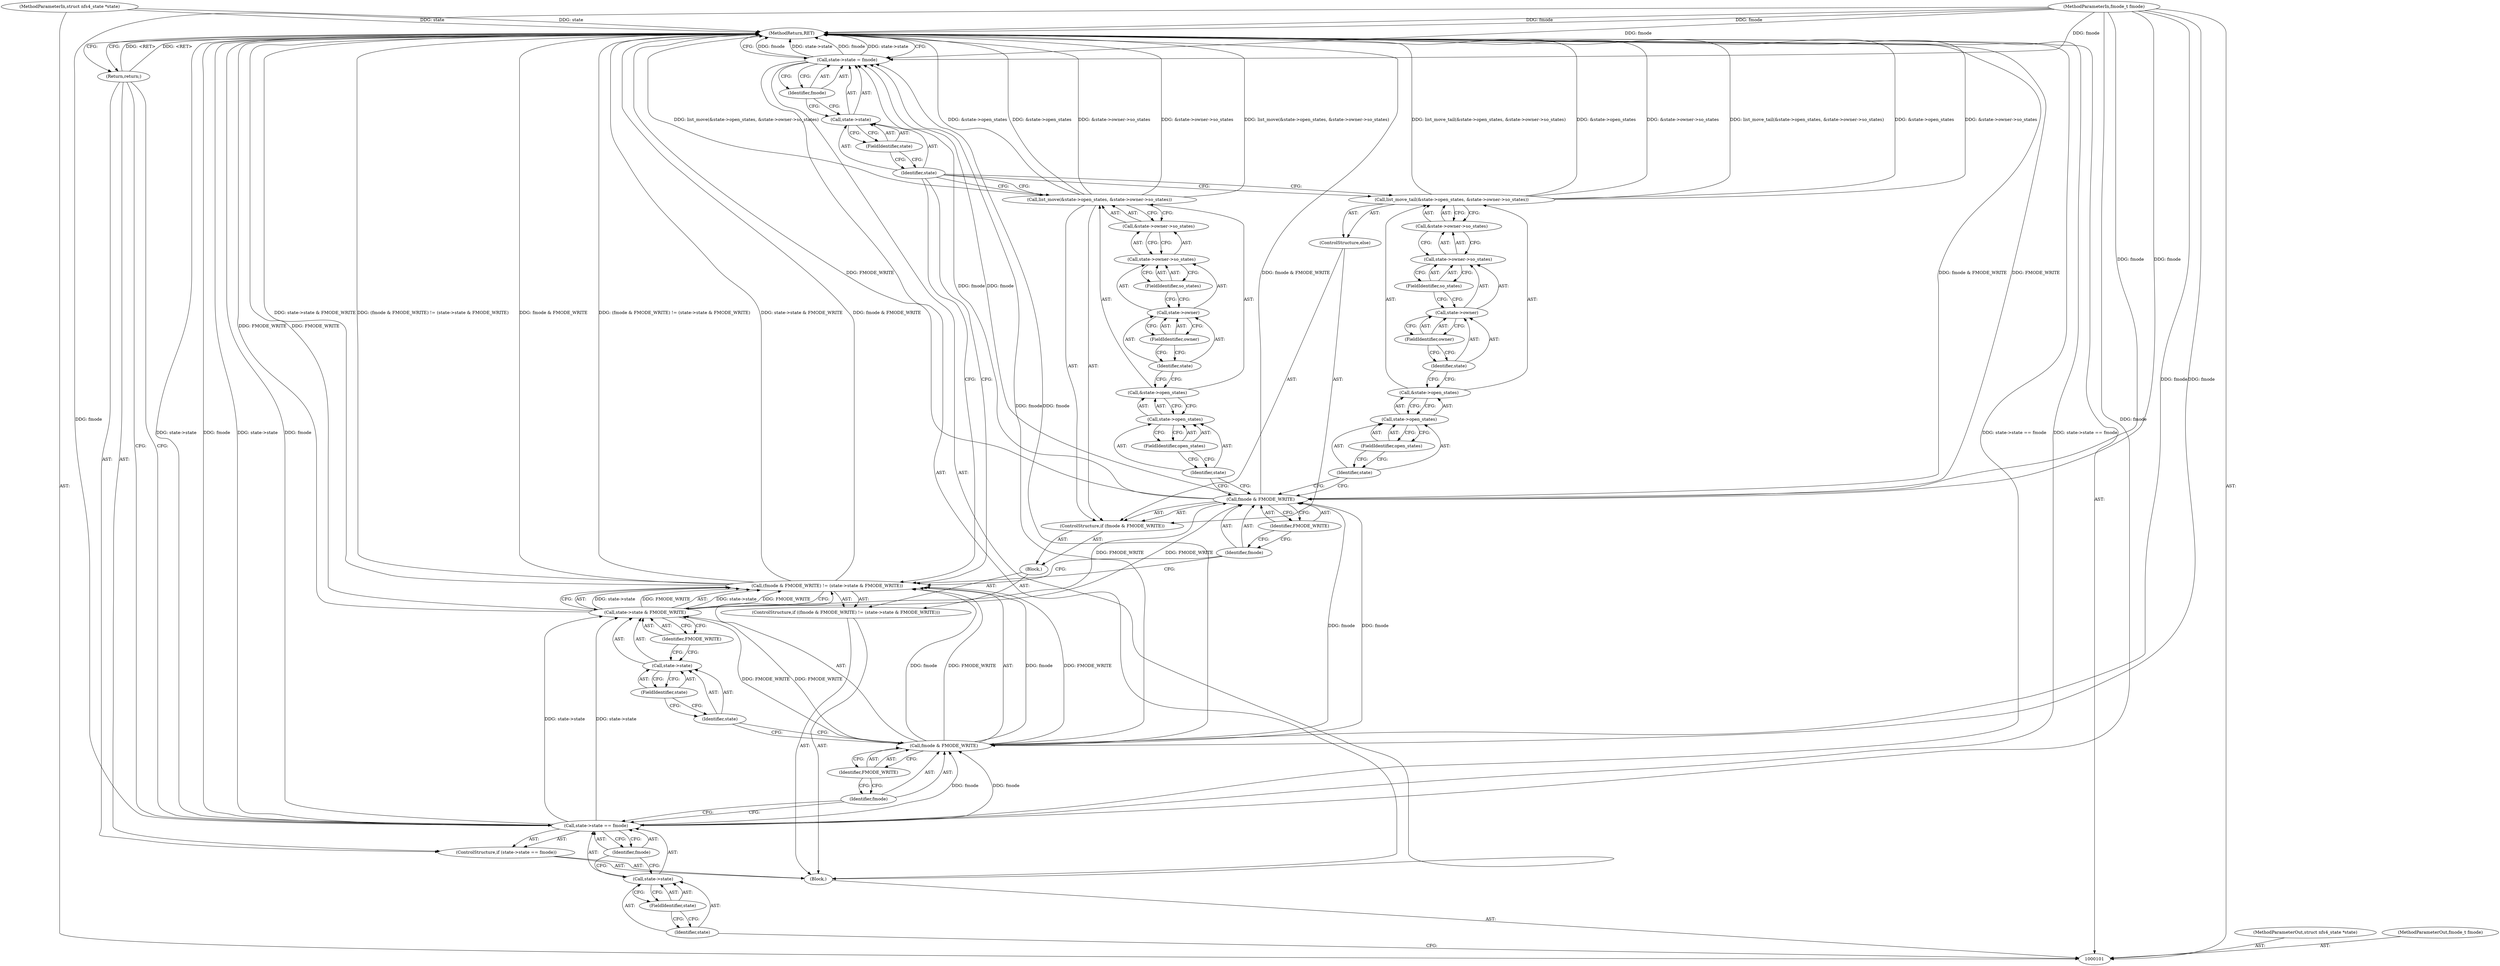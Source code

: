 digraph "0_linux_dc0b027dfadfcb8a5504f7d8052754bf8d501ab9_29" {
"1000138" [label="(ControlStructure,else)"];
"1000140" [label="(Call,&state->open_states)"];
"1000141" [label="(Call,state->open_states)"];
"1000142" [label="(Identifier,state)"];
"1000143" [label="(FieldIdentifier,open_states)"];
"1000139" [label="(Call,list_move_tail(&state->open_states, &state->owner->so_states))"];
"1000144" [label="(Call,&state->owner->so_states)"];
"1000145" [label="(Call,state->owner->so_states)"];
"1000146" [label="(Call,state->owner)"];
"1000147" [label="(Identifier,state)"];
"1000148" [label="(FieldIdentifier,owner)"];
"1000149" [label="(FieldIdentifier,so_states)"];
"1000150" [label="(Call,state->state = fmode)"];
"1000151" [label="(Call,state->state)"];
"1000152" [label="(Identifier,state)"];
"1000154" [label="(Identifier,fmode)"];
"1000153" [label="(FieldIdentifier,state)"];
"1000155" [label="(MethodReturn,RET)"];
"1000102" [label="(MethodParameterIn,struct nfs4_state *state)"];
"1000201" [label="(MethodParameterOut,struct nfs4_state *state)"];
"1000103" [label="(MethodParameterIn,fmode_t fmode)"];
"1000202" [label="(MethodParameterOut,fmode_t fmode)"];
"1000104" [label="(Block,)"];
"1000105" [label="(ControlStructure,if (state->state == fmode))"];
"1000109" [label="(FieldIdentifier,state)"];
"1000110" [label="(Identifier,fmode)"];
"1000106" [label="(Call,state->state == fmode)"];
"1000107" [label="(Call,state->state)"];
"1000108" [label="(Identifier,state)"];
"1000111" [label="(Return,return;)"];
"1000112" [label="(ControlStructure,if ((fmode & FMODE_WRITE) != (state->state & FMODE_WRITE)))"];
"1000116" [label="(Identifier,FMODE_WRITE)"];
"1000117" [label="(Call,state->state & FMODE_WRITE)"];
"1000118" [label="(Call,state->state)"];
"1000119" [label="(Identifier,state)"];
"1000120" [label="(FieldIdentifier,state)"];
"1000121" [label="(Identifier,FMODE_WRITE)"];
"1000113" [label="(Call,(fmode & FMODE_WRITE) != (state->state & FMODE_WRITE))"];
"1000114" [label="(Call,fmode & FMODE_WRITE)"];
"1000115" [label="(Identifier,fmode)"];
"1000122" [label="(Block,)"];
"1000126" [label="(Identifier,FMODE_WRITE)"];
"1000123" [label="(ControlStructure,if (fmode & FMODE_WRITE))"];
"1000124" [label="(Call,fmode & FMODE_WRITE)"];
"1000125" [label="(Identifier,fmode)"];
"1000128" [label="(Call,&state->open_states)"];
"1000129" [label="(Call,state->open_states)"];
"1000130" [label="(Identifier,state)"];
"1000131" [label="(FieldIdentifier,open_states)"];
"1000132" [label="(Call,&state->owner->so_states)"];
"1000133" [label="(Call,state->owner->so_states)"];
"1000134" [label="(Call,state->owner)"];
"1000135" [label="(Identifier,state)"];
"1000127" [label="(Call,list_move(&state->open_states, &state->owner->so_states))"];
"1000136" [label="(FieldIdentifier,owner)"];
"1000137" [label="(FieldIdentifier,so_states)"];
"1000138" -> "1000123"  [label="AST: "];
"1000139" -> "1000138"  [label="AST: "];
"1000140" -> "1000139"  [label="AST: "];
"1000140" -> "1000141"  [label="CFG: "];
"1000141" -> "1000140"  [label="AST: "];
"1000147" -> "1000140"  [label="CFG: "];
"1000141" -> "1000140"  [label="AST: "];
"1000141" -> "1000143"  [label="CFG: "];
"1000142" -> "1000141"  [label="AST: "];
"1000143" -> "1000141"  [label="AST: "];
"1000140" -> "1000141"  [label="CFG: "];
"1000142" -> "1000141"  [label="AST: "];
"1000142" -> "1000124"  [label="CFG: "];
"1000143" -> "1000142"  [label="CFG: "];
"1000143" -> "1000141"  [label="AST: "];
"1000143" -> "1000142"  [label="CFG: "];
"1000141" -> "1000143"  [label="CFG: "];
"1000139" -> "1000138"  [label="AST: "];
"1000139" -> "1000144"  [label="CFG: "];
"1000140" -> "1000139"  [label="AST: "];
"1000144" -> "1000139"  [label="AST: "];
"1000152" -> "1000139"  [label="CFG: "];
"1000139" -> "1000155"  [label="DDG: &state->open_states"];
"1000139" -> "1000155"  [label="DDG: list_move_tail(&state->open_states, &state->owner->so_states)"];
"1000139" -> "1000155"  [label="DDG: &state->owner->so_states"];
"1000144" -> "1000139"  [label="AST: "];
"1000144" -> "1000145"  [label="CFG: "];
"1000145" -> "1000144"  [label="AST: "];
"1000139" -> "1000144"  [label="CFG: "];
"1000145" -> "1000144"  [label="AST: "];
"1000145" -> "1000149"  [label="CFG: "];
"1000146" -> "1000145"  [label="AST: "];
"1000149" -> "1000145"  [label="AST: "];
"1000144" -> "1000145"  [label="CFG: "];
"1000146" -> "1000145"  [label="AST: "];
"1000146" -> "1000148"  [label="CFG: "];
"1000147" -> "1000146"  [label="AST: "];
"1000148" -> "1000146"  [label="AST: "];
"1000149" -> "1000146"  [label="CFG: "];
"1000147" -> "1000146"  [label="AST: "];
"1000147" -> "1000140"  [label="CFG: "];
"1000148" -> "1000147"  [label="CFG: "];
"1000148" -> "1000146"  [label="AST: "];
"1000148" -> "1000147"  [label="CFG: "];
"1000146" -> "1000148"  [label="CFG: "];
"1000149" -> "1000145"  [label="AST: "];
"1000149" -> "1000146"  [label="CFG: "];
"1000145" -> "1000149"  [label="CFG: "];
"1000150" -> "1000104"  [label="AST: "];
"1000150" -> "1000154"  [label="CFG: "];
"1000151" -> "1000150"  [label="AST: "];
"1000154" -> "1000150"  [label="AST: "];
"1000155" -> "1000150"  [label="CFG: "];
"1000150" -> "1000155"  [label="DDG: fmode"];
"1000150" -> "1000155"  [label="DDG: state->state"];
"1000124" -> "1000150"  [label="DDG: fmode"];
"1000114" -> "1000150"  [label="DDG: fmode"];
"1000103" -> "1000150"  [label="DDG: fmode"];
"1000151" -> "1000150"  [label="AST: "];
"1000151" -> "1000153"  [label="CFG: "];
"1000152" -> "1000151"  [label="AST: "];
"1000153" -> "1000151"  [label="AST: "];
"1000154" -> "1000151"  [label="CFG: "];
"1000152" -> "1000151"  [label="AST: "];
"1000152" -> "1000127"  [label="CFG: "];
"1000152" -> "1000139"  [label="CFG: "];
"1000152" -> "1000113"  [label="CFG: "];
"1000153" -> "1000152"  [label="CFG: "];
"1000154" -> "1000150"  [label="AST: "];
"1000154" -> "1000151"  [label="CFG: "];
"1000150" -> "1000154"  [label="CFG: "];
"1000153" -> "1000151"  [label="AST: "];
"1000153" -> "1000152"  [label="CFG: "];
"1000151" -> "1000153"  [label="CFG: "];
"1000155" -> "1000101"  [label="AST: "];
"1000155" -> "1000111"  [label="CFG: "];
"1000155" -> "1000150"  [label="CFG: "];
"1000113" -> "1000155"  [label="DDG: state->state & FMODE_WRITE"];
"1000113" -> "1000155"  [label="DDG: fmode & FMODE_WRITE"];
"1000113" -> "1000155"  [label="DDG: (fmode & FMODE_WRITE) != (state->state & FMODE_WRITE)"];
"1000124" -> "1000155"  [label="DDG: FMODE_WRITE"];
"1000124" -> "1000155"  [label="DDG: fmode & FMODE_WRITE"];
"1000139" -> "1000155"  [label="DDG: &state->open_states"];
"1000139" -> "1000155"  [label="DDG: list_move_tail(&state->open_states, &state->owner->so_states)"];
"1000139" -> "1000155"  [label="DDG: &state->owner->so_states"];
"1000117" -> "1000155"  [label="DDG: FMODE_WRITE"];
"1000127" -> "1000155"  [label="DDG: list_move(&state->open_states, &state->owner->so_states)"];
"1000127" -> "1000155"  [label="DDG: &state->open_states"];
"1000127" -> "1000155"  [label="DDG: &state->owner->so_states"];
"1000102" -> "1000155"  [label="DDG: state"];
"1000150" -> "1000155"  [label="DDG: fmode"];
"1000150" -> "1000155"  [label="DDG: state->state"];
"1000106" -> "1000155"  [label="DDG: state->state == fmode"];
"1000106" -> "1000155"  [label="DDG: state->state"];
"1000106" -> "1000155"  [label="DDG: fmode"];
"1000103" -> "1000155"  [label="DDG: fmode"];
"1000111" -> "1000155"  [label="DDG: <RET>"];
"1000102" -> "1000101"  [label="AST: "];
"1000102" -> "1000155"  [label="DDG: state"];
"1000201" -> "1000101"  [label="AST: "];
"1000103" -> "1000101"  [label="AST: "];
"1000103" -> "1000155"  [label="DDG: fmode"];
"1000103" -> "1000106"  [label="DDG: fmode"];
"1000103" -> "1000114"  [label="DDG: fmode"];
"1000103" -> "1000124"  [label="DDG: fmode"];
"1000103" -> "1000150"  [label="DDG: fmode"];
"1000202" -> "1000101"  [label="AST: "];
"1000104" -> "1000101"  [label="AST: "];
"1000105" -> "1000104"  [label="AST: "];
"1000112" -> "1000104"  [label="AST: "];
"1000150" -> "1000104"  [label="AST: "];
"1000105" -> "1000104"  [label="AST: "];
"1000106" -> "1000105"  [label="AST: "];
"1000111" -> "1000105"  [label="AST: "];
"1000109" -> "1000107"  [label="AST: "];
"1000109" -> "1000108"  [label="CFG: "];
"1000107" -> "1000109"  [label="CFG: "];
"1000110" -> "1000106"  [label="AST: "];
"1000110" -> "1000107"  [label="CFG: "];
"1000106" -> "1000110"  [label="CFG: "];
"1000106" -> "1000105"  [label="AST: "];
"1000106" -> "1000110"  [label="CFG: "];
"1000107" -> "1000106"  [label="AST: "];
"1000110" -> "1000106"  [label="AST: "];
"1000111" -> "1000106"  [label="CFG: "];
"1000115" -> "1000106"  [label="CFG: "];
"1000106" -> "1000155"  [label="DDG: state->state == fmode"];
"1000106" -> "1000155"  [label="DDG: state->state"];
"1000106" -> "1000155"  [label="DDG: fmode"];
"1000103" -> "1000106"  [label="DDG: fmode"];
"1000106" -> "1000114"  [label="DDG: fmode"];
"1000106" -> "1000117"  [label="DDG: state->state"];
"1000107" -> "1000106"  [label="AST: "];
"1000107" -> "1000109"  [label="CFG: "];
"1000108" -> "1000107"  [label="AST: "];
"1000109" -> "1000107"  [label="AST: "];
"1000110" -> "1000107"  [label="CFG: "];
"1000108" -> "1000107"  [label="AST: "];
"1000108" -> "1000101"  [label="CFG: "];
"1000109" -> "1000108"  [label="CFG: "];
"1000111" -> "1000105"  [label="AST: "];
"1000111" -> "1000106"  [label="CFG: "];
"1000155" -> "1000111"  [label="CFG: "];
"1000111" -> "1000155"  [label="DDG: <RET>"];
"1000112" -> "1000104"  [label="AST: "];
"1000113" -> "1000112"  [label="AST: "];
"1000122" -> "1000112"  [label="AST: "];
"1000116" -> "1000114"  [label="AST: "];
"1000116" -> "1000115"  [label="CFG: "];
"1000114" -> "1000116"  [label="CFG: "];
"1000117" -> "1000113"  [label="AST: "];
"1000117" -> "1000121"  [label="CFG: "];
"1000118" -> "1000117"  [label="AST: "];
"1000121" -> "1000117"  [label="AST: "];
"1000113" -> "1000117"  [label="CFG: "];
"1000117" -> "1000155"  [label="DDG: FMODE_WRITE"];
"1000117" -> "1000113"  [label="DDG: state->state"];
"1000117" -> "1000113"  [label="DDG: FMODE_WRITE"];
"1000106" -> "1000117"  [label="DDG: state->state"];
"1000114" -> "1000117"  [label="DDG: FMODE_WRITE"];
"1000117" -> "1000124"  [label="DDG: FMODE_WRITE"];
"1000118" -> "1000117"  [label="AST: "];
"1000118" -> "1000120"  [label="CFG: "];
"1000119" -> "1000118"  [label="AST: "];
"1000120" -> "1000118"  [label="AST: "];
"1000121" -> "1000118"  [label="CFG: "];
"1000119" -> "1000118"  [label="AST: "];
"1000119" -> "1000114"  [label="CFG: "];
"1000120" -> "1000119"  [label="CFG: "];
"1000120" -> "1000118"  [label="AST: "];
"1000120" -> "1000119"  [label="CFG: "];
"1000118" -> "1000120"  [label="CFG: "];
"1000121" -> "1000117"  [label="AST: "];
"1000121" -> "1000118"  [label="CFG: "];
"1000117" -> "1000121"  [label="CFG: "];
"1000113" -> "1000112"  [label="AST: "];
"1000113" -> "1000117"  [label="CFG: "];
"1000114" -> "1000113"  [label="AST: "];
"1000117" -> "1000113"  [label="AST: "];
"1000125" -> "1000113"  [label="CFG: "];
"1000152" -> "1000113"  [label="CFG: "];
"1000113" -> "1000155"  [label="DDG: state->state & FMODE_WRITE"];
"1000113" -> "1000155"  [label="DDG: fmode & FMODE_WRITE"];
"1000113" -> "1000155"  [label="DDG: (fmode & FMODE_WRITE) != (state->state & FMODE_WRITE)"];
"1000114" -> "1000113"  [label="DDG: fmode"];
"1000114" -> "1000113"  [label="DDG: FMODE_WRITE"];
"1000117" -> "1000113"  [label="DDG: state->state"];
"1000117" -> "1000113"  [label="DDG: FMODE_WRITE"];
"1000114" -> "1000113"  [label="AST: "];
"1000114" -> "1000116"  [label="CFG: "];
"1000115" -> "1000114"  [label="AST: "];
"1000116" -> "1000114"  [label="AST: "];
"1000119" -> "1000114"  [label="CFG: "];
"1000114" -> "1000113"  [label="DDG: fmode"];
"1000114" -> "1000113"  [label="DDG: FMODE_WRITE"];
"1000106" -> "1000114"  [label="DDG: fmode"];
"1000103" -> "1000114"  [label="DDG: fmode"];
"1000114" -> "1000117"  [label="DDG: FMODE_WRITE"];
"1000114" -> "1000124"  [label="DDG: fmode"];
"1000114" -> "1000150"  [label="DDG: fmode"];
"1000115" -> "1000114"  [label="AST: "];
"1000115" -> "1000106"  [label="CFG: "];
"1000116" -> "1000115"  [label="CFG: "];
"1000122" -> "1000112"  [label="AST: "];
"1000123" -> "1000122"  [label="AST: "];
"1000126" -> "1000124"  [label="AST: "];
"1000126" -> "1000125"  [label="CFG: "];
"1000124" -> "1000126"  [label="CFG: "];
"1000123" -> "1000122"  [label="AST: "];
"1000124" -> "1000123"  [label="AST: "];
"1000127" -> "1000123"  [label="AST: "];
"1000138" -> "1000123"  [label="AST: "];
"1000124" -> "1000123"  [label="AST: "];
"1000124" -> "1000126"  [label="CFG: "];
"1000125" -> "1000124"  [label="AST: "];
"1000126" -> "1000124"  [label="AST: "];
"1000130" -> "1000124"  [label="CFG: "];
"1000142" -> "1000124"  [label="CFG: "];
"1000124" -> "1000155"  [label="DDG: FMODE_WRITE"];
"1000124" -> "1000155"  [label="DDG: fmode & FMODE_WRITE"];
"1000114" -> "1000124"  [label="DDG: fmode"];
"1000103" -> "1000124"  [label="DDG: fmode"];
"1000117" -> "1000124"  [label="DDG: FMODE_WRITE"];
"1000124" -> "1000150"  [label="DDG: fmode"];
"1000125" -> "1000124"  [label="AST: "];
"1000125" -> "1000113"  [label="CFG: "];
"1000126" -> "1000125"  [label="CFG: "];
"1000128" -> "1000127"  [label="AST: "];
"1000128" -> "1000129"  [label="CFG: "];
"1000129" -> "1000128"  [label="AST: "];
"1000135" -> "1000128"  [label="CFG: "];
"1000129" -> "1000128"  [label="AST: "];
"1000129" -> "1000131"  [label="CFG: "];
"1000130" -> "1000129"  [label="AST: "];
"1000131" -> "1000129"  [label="AST: "];
"1000128" -> "1000129"  [label="CFG: "];
"1000130" -> "1000129"  [label="AST: "];
"1000130" -> "1000124"  [label="CFG: "];
"1000131" -> "1000130"  [label="CFG: "];
"1000131" -> "1000129"  [label="AST: "];
"1000131" -> "1000130"  [label="CFG: "];
"1000129" -> "1000131"  [label="CFG: "];
"1000132" -> "1000127"  [label="AST: "];
"1000132" -> "1000133"  [label="CFG: "];
"1000133" -> "1000132"  [label="AST: "];
"1000127" -> "1000132"  [label="CFG: "];
"1000133" -> "1000132"  [label="AST: "];
"1000133" -> "1000137"  [label="CFG: "];
"1000134" -> "1000133"  [label="AST: "];
"1000137" -> "1000133"  [label="AST: "];
"1000132" -> "1000133"  [label="CFG: "];
"1000134" -> "1000133"  [label="AST: "];
"1000134" -> "1000136"  [label="CFG: "];
"1000135" -> "1000134"  [label="AST: "];
"1000136" -> "1000134"  [label="AST: "];
"1000137" -> "1000134"  [label="CFG: "];
"1000135" -> "1000134"  [label="AST: "];
"1000135" -> "1000128"  [label="CFG: "];
"1000136" -> "1000135"  [label="CFG: "];
"1000127" -> "1000123"  [label="AST: "];
"1000127" -> "1000132"  [label="CFG: "];
"1000128" -> "1000127"  [label="AST: "];
"1000132" -> "1000127"  [label="AST: "];
"1000152" -> "1000127"  [label="CFG: "];
"1000127" -> "1000155"  [label="DDG: list_move(&state->open_states, &state->owner->so_states)"];
"1000127" -> "1000155"  [label="DDG: &state->open_states"];
"1000127" -> "1000155"  [label="DDG: &state->owner->so_states"];
"1000136" -> "1000134"  [label="AST: "];
"1000136" -> "1000135"  [label="CFG: "];
"1000134" -> "1000136"  [label="CFG: "];
"1000137" -> "1000133"  [label="AST: "];
"1000137" -> "1000134"  [label="CFG: "];
"1000133" -> "1000137"  [label="CFG: "];
}
